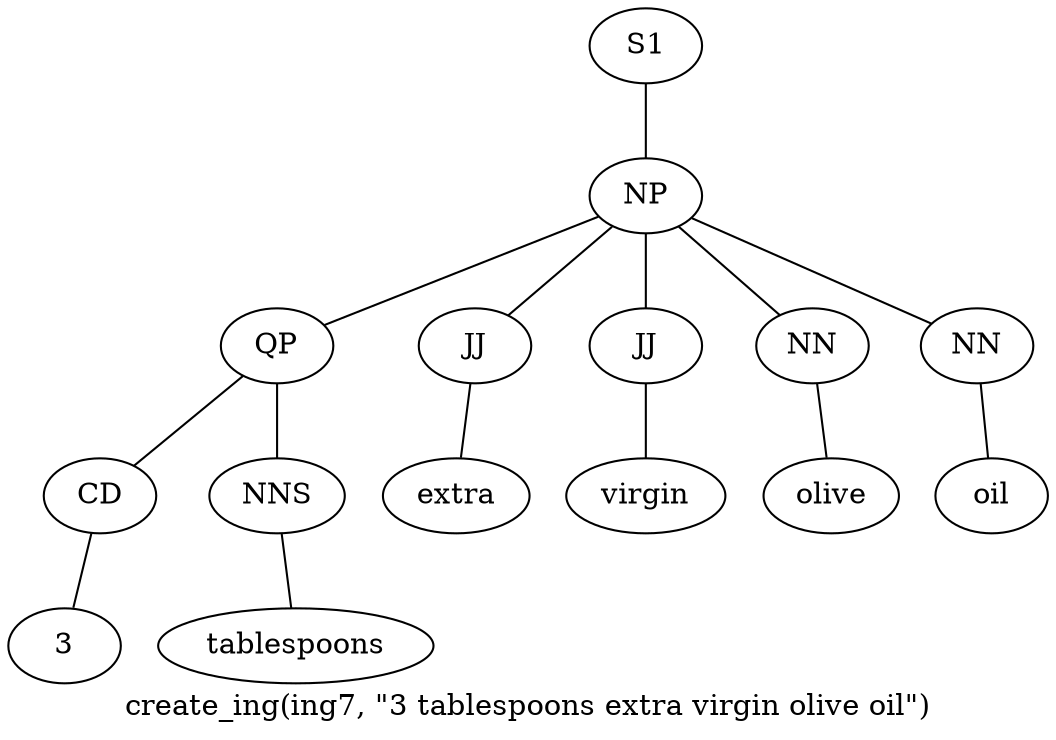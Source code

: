 graph SyntaxGraph {
	label = "create_ing(ing7, \"3 tablespoons extra virgin olive oil\")";
	Node0 [label="S1"];
	Node1 [label="NP"];
	Node2 [label="QP"];
	Node3 [label="CD"];
	Node4 [label="3"];
	Node5 [label="NNS"];
	Node6 [label="tablespoons"];
	Node7 [label="JJ"];
	Node8 [label="extra"];
	Node9 [label="JJ"];
	Node10 [label="virgin"];
	Node11 [label="NN"];
	Node12 [label="olive"];
	Node13 [label="NN"];
	Node14 [label="oil"];

	Node0 -- Node1;
	Node1 -- Node2;
	Node1 -- Node7;
	Node1 -- Node9;
	Node1 -- Node11;
	Node1 -- Node13;
	Node2 -- Node3;
	Node2 -- Node5;
	Node3 -- Node4;
	Node5 -- Node6;
	Node7 -- Node8;
	Node9 -- Node10;
	Node11 -- Node12;
	Node13 -- Node14;
}